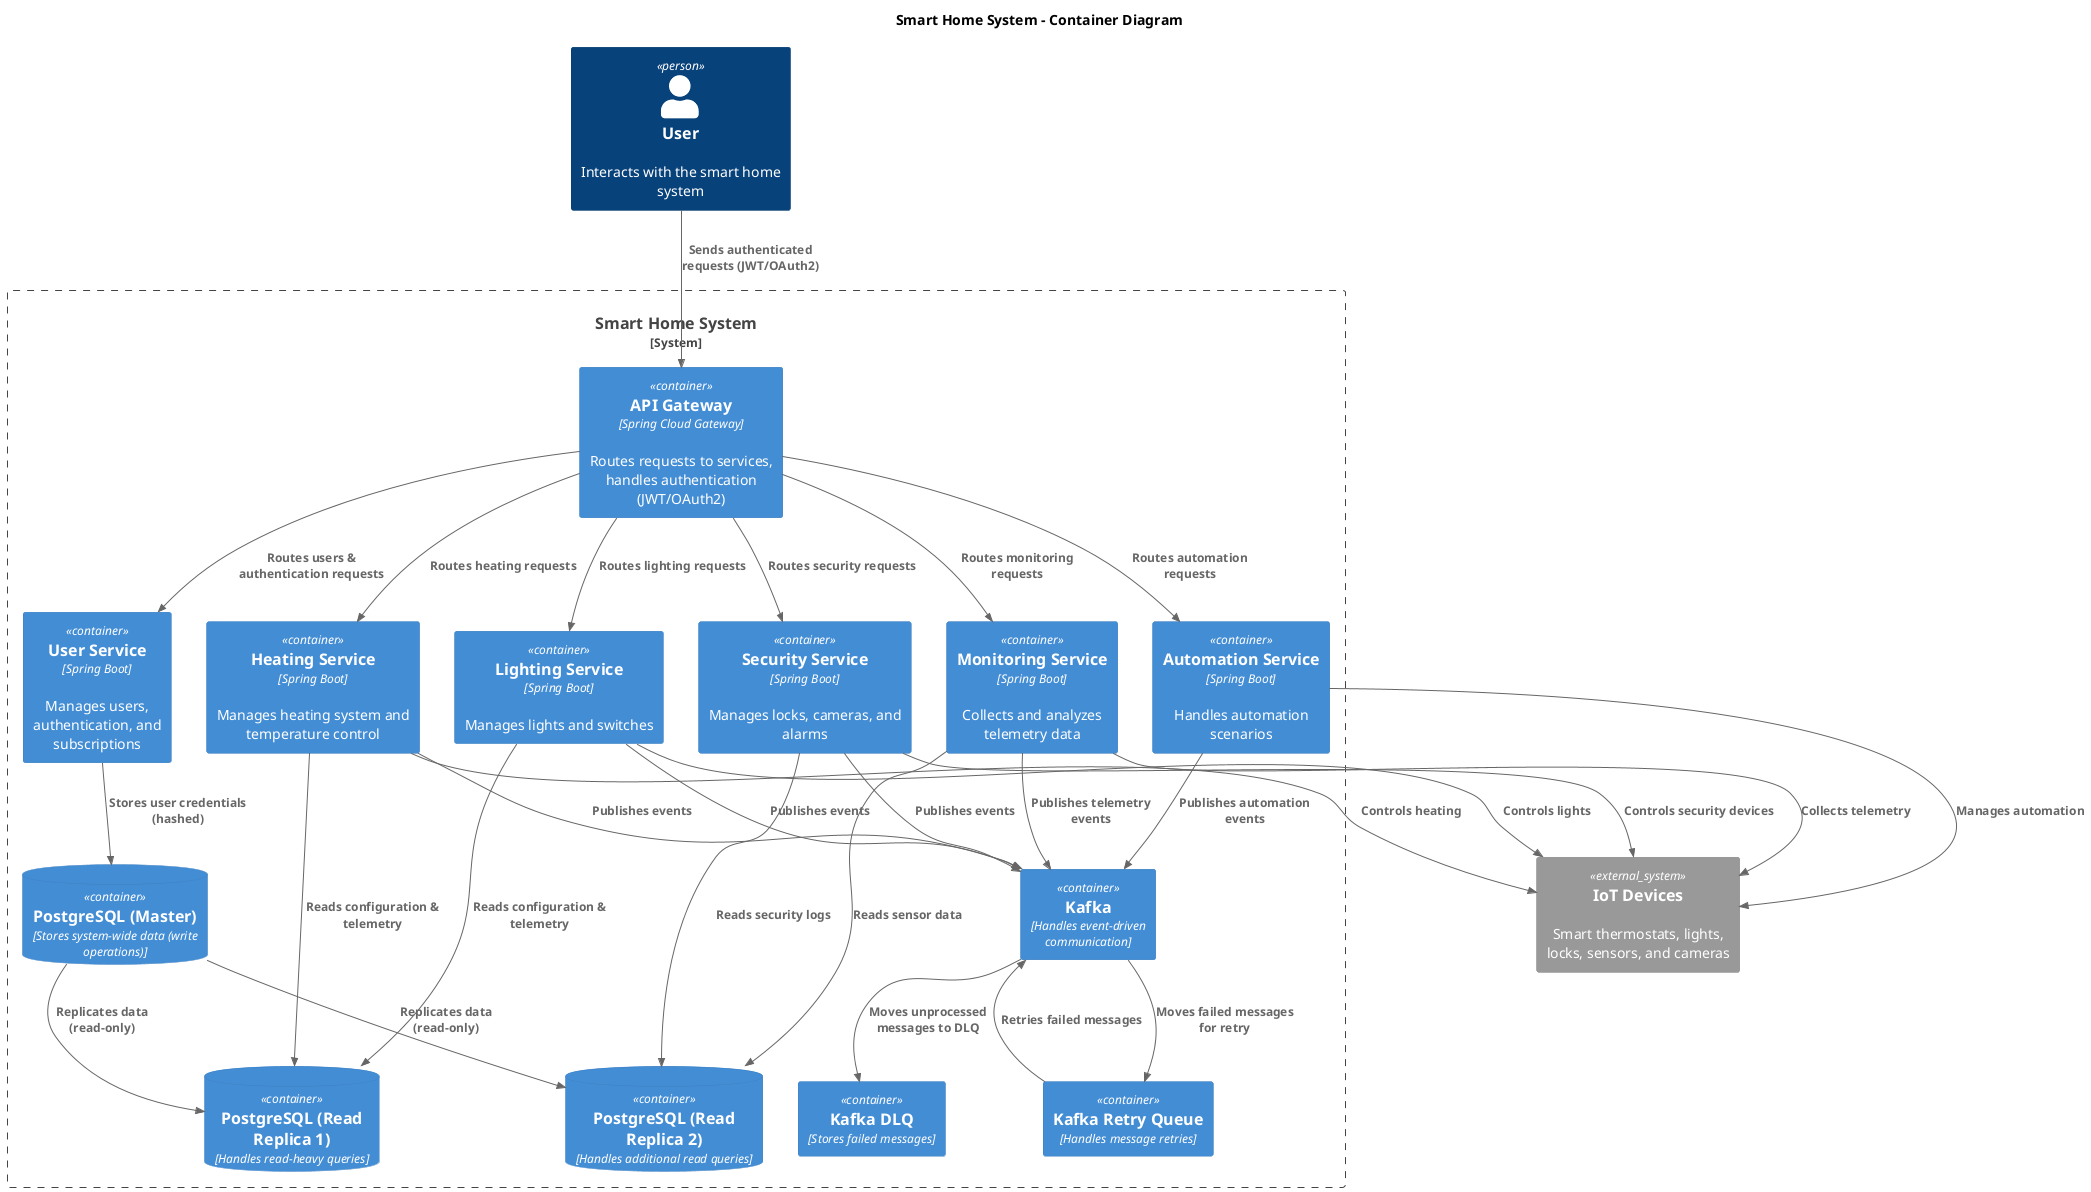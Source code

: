 @startuml
title Smart Home System - Container Diagram

!include <C4/C4_Container>

Person(User, "User", "Interacts with the smart home system")

System_Boundary(SmartHomeSystem, "Smart Home System") {
    Container(API_Gateway, "API Gateway", "Spring Cloud Gateway", "Routes requests to services, handles authentication (JWT/OAuth2)")
    Container(UserService, "User Service", "Spring Boot", "Manages users, authentication, and subscriptions")
    Container(HeatingService, "Heating Service", "Spring Boot", "Manages heating system and temperature control")
    Container(LightingService, "Lighting Service", "Spring Boot", "Manages lights and switches")
    Container(SecurityService, "Security Service", "Spring Boot", "Manages locks, cameras, and alarms")
    Container(AutomationService, "Automation Service", "Spring Boot", "Handles automation scenarios")
    Container(MonitoringService, "Monitoring Service", "Spring Boot", "Collects and analyzes telemetry data")

    ContainerDb(MainDatabase, "PostgreSQL (Master)", "Stores system-wide data (write operations)")
    ContainerDb(ReplicaDB1, "PostgreSQL (Read Replica 1)", "Handles read-heavy queries")
    ContainerDb(ReplicaDB2, "PostgreSQL (Read Replica 2)", "Handles additional read queries")
    Container(MessageBroker, "Kafka", "Handles event-driven communication")
    Container(DeadLetterQueue, "Kafka DLQ", "Stores failed messages")
    Container(RetryQueue, "Kafka Retry Queue", "Handles message retries")
}

System_Ext(IoTDevices, "IoT Devices", "Smart thermostats, lights, locks, sensors, and cameras")

Rel(User, API_Gateway, "Sends authenticated requests (JWT/OAuth2)")
Rel(API_Gateway, UserService, "Routes users & authentication requests")
Rel(API_Gateway, HeatingService, "Routes heating requests")
Rel(API_Gateway, LightingService, "Routes lighting requests")
Rel(API_Gateway, SecurityService, "Routes security requests")
Rel(API_Gateway, AutomationService, "Routes automation requests")
Rel(API_Gateway, MonitoringService, "Routes monitoring requests")

Rel(UserService, MainDatabase, "Stores user credentials (hashed)")
Rel(MainDatabase, ReplicaDB1, "Replicates data (read-only)")
Rel(MainDatabase, ReplicaDB2, "Replicates data (read-only)")

Rel(HeatingService, IoTDevices, "Controls heating")
Rel(LightingService, IoTDevices, "Controls lights")
Rel(SecurityService, IoTDevices, "Controls security devices")
Rel(AutomationService, IoTDevices, "Manages automation")
Rel(MonitoringService, IoTDevices, "Collects telemetry")

Rel(HeatingService, MessageBroker, "Publishes events")
Rel(LightingService, MessageBroker, "Publishes events")
Rel(SecurityService, MessageBroker, "Publishes events")
Rel(AutomationService, MessageBroker, "Publishes automation events")
Rel(MonitoringService, MessageBroker, "Publishes telemetry events")

Rel(MessageBroker, RetryQueue, "Moves failed messages for retry")
Rel(RetryQueue, MessageBroker, "Retries failed messages")
Rel(MessageBroker, DeadLetterQueue, "Moves unprocessed messages to DLQ")

Rel(HeatingService, ReplicaDB1, "Reads configuration & telemetry")
Rel(LightingService, ReplicaDB1, "Reads configuration & telemetry")
Rel(SecurityService, ReplicaDB2, "Reads security logs")
Rel(MonitoringService, ReplicaDB2, "Reads sensor data")
@enduml

